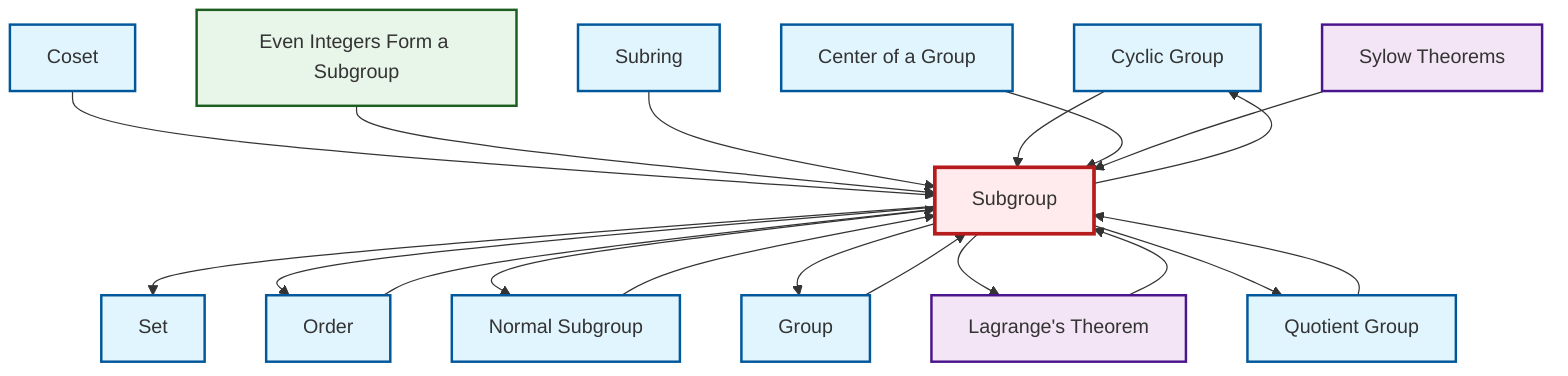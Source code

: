 graph TD
    classDef definition fill:#e1f5fe,stroke:#01579b,stroke-width:2px
    classDef theorem fill:#f3e5f5,stroke:#4a148c,stroke-width:2px
    classDef axiom fill:#fff3e0,stroke:#e65100,stroke-width:2px
    classDef example fill:#e8f5e9,stroke:#1b5e20,stroke-width:2px
    classDef current fill:#ffebee,stroke:#b71c1c,stroke-width:3px
    def-cyclic-group["Cyclic Group"]:::definition
    thm-lagrange["Lagrange's Theorem"]:::theorem
    def-group["Group"]:::definition
    def-normal-subgroup["Normal Subgroup"]:::definition
    def-center-of-group["Center of a Group"]:::definition
    def-set["Set"]:::definition
    thm-sylow["Sylow Theorems"]:::theorem
    def-coset["Coset"]:::definition
    def-order["Order"]:::definition
    def-quotient-group["Quotient Group"]:::definition
    ex-even-integers-subgroup["Even Integers Form a Subgroup"]:::example
    def-subring["Subring"]:::definition
    def-subgroup["Subgroup"]:::definition
    def-quotient-group --> def-subgroup
    def-subgroup --> def-set
    def-order --> def-subgroup
    def-subgroup --> def-cyclic-group
    def-coset --> def-subgroup
    def-subgroup --> def-order
    ex-even-integers-subgroup --> def-subgroup
    def-subring --> def-subgroup
    thm-lagrange --> def-subgroup
    def-subgroup --> def-normal-subgroup
    def-normal-subgroup --> def-subgroup
    def-group --> def-subgroup
    def-cyclic-group --> def-subgroup
    def-subgroup --> def-group
    def-subgroup --> thm-lagrange
    def-center-of-group --> def-subgroup
    thm-sylow --> def-subgroup
    def-subgroup --> def-quotient-group
    class def-subgroup current